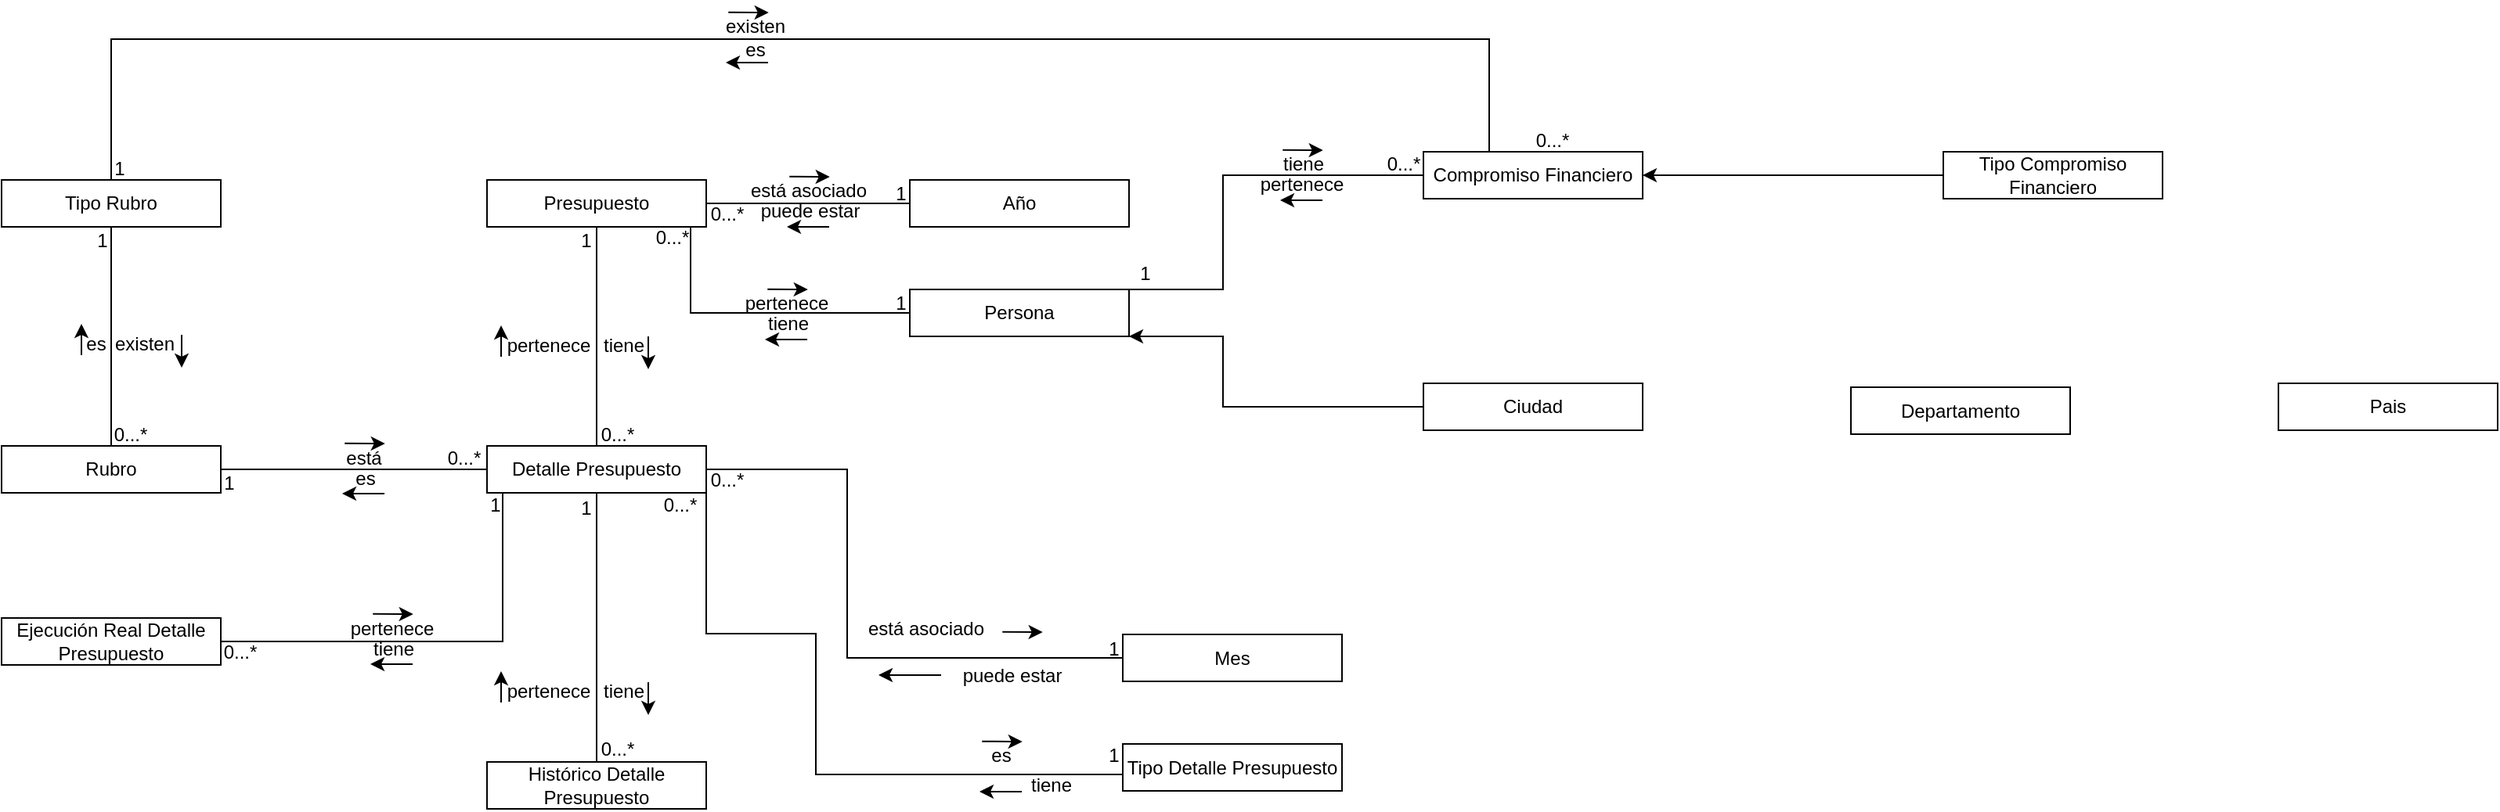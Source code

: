 <mxfile version="20.2.3" type="github">
  <diagram id="MNEVqM8WVslb68oxvZDy" name="Página-1">
    <mxGraphModel dx="827" dy="1621" grid="1" gridSize="10" guides="1" tooltips="1" connect="1" arrows="1" fold="1" page="1" pageScale="1" pageWidth="827" pageHeight="1169" math="0" shadow="0">
      <root>
        <mxCell id="0" />
        <mxCell id="1" parent="0" />
        <mxCell id="2lPSIoi1rSfMS32b6wZL-1" value="Tipo Rubro" style="rounded=0;whiteSpace=wrap;html=1;" parent="1" vertex="1">
          <mxGeometry x="60" y="40" width="140" height="30" as="geometry" />
        </mxCell>
        <mxCell id="2lPSIoi1rSfMS32b6wZL-4" style="edgeStyle=orthogonalEdgeStyle;rounded=0;orthogonalLoop=1;jettySize=auto;html=1;entryX=0.5;entryY=1;entryDx=0;entryDy=0;endArrow=none;endFill=0;" parent="1" source="2lPSIoi1rSfMS32b6wZL-2" target="2lPSIoi1rSfMS32b6wZL-1" edge="1">
          <mxGeometry relative="1" as="geometry" />
        </mxCell>
        <mxCell id="2lPSIoi1rSfMS32b6wZL-14" style="edgeStyle=orthogonalEdgeStyle;rounded=0;orthogonalLoop=1;jettySize=auto;html=1;entryX=0;entryY=0.5;entryDx=0;entryDy=0;endArrow=none;endFill=0;" parent="1" source="2lPSIoi1rSfMS32b6wZL-2" target="2lPSIoi1rSfMS32b6wZL-13" edge="1">
          <mxGeometry relative="1" as="geometry" />
        </mxCell>
        <mxCell id="2lPSIoi1rSfMS32b6wZL-2" value="Rubro" style="rounded=0;whiteSpace=wrap;html=1;" parent="1" vertex="1">
          <mxGeometry x="60" y="210" width="140" height="30" as="geometry" />
        </mxCell>
        <mxCell id="2lPSIoi1rSfMS32b6wZL-5" value="es" style="text;html=1;align=center;verticalAlign=middle;resizable=0;points=[];autosize=1;strokeColor=none;fillColor=none;" parent="1" vertex="1">
          <mxGeometry x="100" y="130" width="40" height="30" as="geometry" />
        </mxCell>
        <mxCell id="2lPSIoi1rSfMS32b6wZL-7" value="" style="endArrow=classic;html=1;rounded=0;" parent="1" edge="1">
          <mxGeometry width="50" height="50" relative="1" as="geometry">
            <mxPoint x="111" y="152" as="sourcePoint" />
            <mxPoint x="111" y="132" as="targetPoint" />
          </mxGeometry>
        </mxCell>
        <mxCell id="2lPSIoi1rSfMS32b6wZL-9" value="existen" style="text;html=1;align=center;verticalAlign=middle;resizable=0;points=[];autosize=1;strokeColor=none;fillColor=none;" parent="1" vertex="1">
          <mxGeometry x="121" y="130" width="60" height="30" as="geometry" />
        </mxCell>
        <mxCell id="2lPSIoi1rSfMS32b6wZL-10" value="" style="endArrow=classic;html=1;rounded=0;" parent="1" edge="1">
          <mxGeometry width="50" height="50" relative="1" as="geometry">
            <mxPoint x="175" y="139" as="sourcePoint" />
            <mxPoint x="175" y="160" as="targetPoint" />
          </mxGeometry>
        </mxCell>
        <mxCell id="2lPSIoi1rSfMS32b6wZL-11" value="1" style="text;html=1;align=center;verticalAlign=middle;resizable=0;points=[];autosize=1;strokeColor=none;fillColor=none;" parent="1" vertex="1">
          <mxGeometry x="109" y="64" width="30" height="30" as="geometry" />
        </mxCell>
        <mxCell id="2lPSIoi1rSfMS32b6wZL-12" value="0...*" style="text;html=1;align=center;verticalAlign=middle;resizable=0;points=[];autosize=1;strokeColor=none;fillColor=none;" parent="1" vertex="1">
          <mxGeometry x="122" y="188" width="40" height="30" as="geometry" />
        </mxCell>
        <mxCell id="2lPSIoi1rSfMS32b6wZL-16" style="edgeStyle=orthogonalEdgeStyle;rounded=0;orthogonalLoop=1;jettySize=auto;html=1;entryX=0.5;entryY=1;entryDx=0;entryDy=0;endArrow=none;endFill=0;" parent="1" source="2lPSIoi1rSfMS32b6wZL-13" target="2lPSIoi1rSfMS32b6wZL-15" edge="1">
          <mxGeometry relative="1" as="geometry" />
        </mxCell>
        <mxCell id="2lPSIoi1rSfMS32b6wZL-23" style="edgeStyle=orthogonalEdgeStyle;rounded=0;orthogonalLoop=1;jettySize=auto;html=1;entryX=0;entryY=0.5;entryDx=0;entryDy=0;endArrow=none;endFill=0;" parent="1" source="2lPSIoi1rSfMS32b6wZL-13" target="2lPSIoi1rSfMS32b6wZL-19" edge="1">
          <mxGeometry relative="1" as="geometry">
            <Array as="points">
              <mxPoint x="600" y="225" />
              <mxPoint x="600" y="346" />
            </Array>
          </mxGeometry>
        </mxCell>
        <mxCell id="2lPSIoi1rSfMS32b6wZL-24" style="edgeStyle=orthogonalEdgeStyle;rounded=0;orthogonalLoop=1;jettySize=auto;html=1;entryX=0;entryY=0.5;entryDx=0;entryDy=0;endArrow=none;endFill=0;" parent="1" source="2lPSIoi1rSfMS32b6wZL-13" target="2lPSIoi1rSfMS32b6wZL-20" edge="1">
          <mxGeometry relative="1" as="geometry">
            <Array as="points">
              <mxPoint x="510" y="330" />
              <mxPoint x="580" y="330" />
              <mxPoint x="580" y="420" />
              <mxPoint x="776" y="420" />
            </Array>
          </mxGeometry>
        </mxCell>
        <mxCell id="2lPSIoi1rSfMS32b6wZL-13" value="Detalle Presupuesto" style="rounded=0;whiteSpace=wrap;html=1;" parent="1" vertex="1">
          <mxGeometry x="370" y="210" width="140" height="30" as="geometry" />
        </mxCell>
        <mxCell id="2lPSIoi1rSfMS32b6wZL-21" style="edgeStyle=orthogonalEdgeStyle;rounded=0;orthogonalLoop=1;jettySize=auto;html=1;entryX=0;entryY=0.5;entryDx=0;entryDy=0;endArrow=none;endFill=0;" parent="1" source="2lPSIoi1rSfMS32b6wZL-15" target="2lPSIoi1rSfMS32b6wZL-17" edge="1">
          <mxGeometry relative="1" as="geometry" />
        </mxCell>
        <mxCell id="2lPSIoi1rSfMS32b6wZL-22" style="edgeStyle=orthogonalEdgeStyle;rounded=0;orthogonalLoop=1;jettySize=auto;html=1;entryX=0;entryY=0.5;entryDx=0;entryDy=0;endArrow=none;endFill=0;" parent="1" source="2lPSIoi1rSfMS32b6wZL-15" target="2lPSIoi1rSfMS32b6wZL-18" edge="1">
          <mxGeometry relative="1" as="geometry">
            <Array as="points">
              <mxPoint x="500" y="125" />
            </Array>
          </mxGeometry>
        </mxCell>
        <mxCell id="2lPSIoi1rSfMS32b6wZL-15" value="Presupuesto" style="rounded=0;whiteSpace=wrap;html=1;" parent="1" vertex="1">
          <mxGeometry x="370" y="40" width="140" height="30" as="geometry" />
        </mxCell>
        <mxCell id="2lPSIoi1rSfMS32b6wZL-17" value="Año" style="rounded=0;whiteSpace=wrap;html=1;" parent="1" vertex="1">
          <mxGeometry x="640" y="40" width="140" height="30" as="geometry" />
        </mxCell>
        <mxCell id="psqMIcBCDNhLzuuul9lC-12" style="edgeStyle=orthogonalEdgeStyle;rounded=0;orthogonalLoop=1;jettySize=auto;html=1;entryX=0;entryY=0.5;entryDx=0;entryDy=0;endArrow=none;endFill=0;startArrow=none;" parent="1" target="psqMIcBCDNhLzuuul9lC-9" edge="1">
          <mxGeometry relative="1" as="geometry">
            <mxPoint x="770" y="110" as="sourcePoint" />
            <Array as="points">
              <mxPoint x="840" y="110" />
              <mxPoint x="840" y="37" />
            </Array>
          </mxGeometry>
        </mxCell>
        <mxCell id="2lPSIoi1rSfMS32b6wZL-18" value="Persona" style="rounded=0;whiteSpace=wrap;html=1;" parent="1" vertex="1">
          <mxGeometry x="640" y="110" width="140" height="30" as="geometry" />
        </mxCell>
        <mxCell id="2lPSIoi1rSfMS32b6wZL-19" value="Mes" style="rounded=0;whiteSpace=wrap;html=1;" parent="1" vertex="1">
          <mxGeometry x="776" y="330.5" width="140" height="30" as="geometry" />
        </mxCell>
        <mxCell id="2lPSIoi1rSfMS32b6wZL-20" value="Tipo Detalle Presupuesto" style="rounded=0;whiteSpace=wrap;html=1;" parent="1" vertex="1">
          <mxGeometry x="776" y="400.5" width="140" height="30" as="geometry" />
        </mxCell>
        <mxCell id="2lPSIoi1rSfMS32b6wZL-26" style="edgeStyle=orthogonalEdgeStyle;rounded=0;orthogonalLoop=1;jettySize=auto;html=1;entryX=0.25;entryY=1;entryDx=0;entryDy=0;endArrow=none;endFill=0;" parent="1" source="2lPSIoi1rSfMS32b6wZL-25" target="2lPSIoi1rSfMS32b6wZL-13" edge="1">
          <mxGeometry relative="1" as="geometry">
            <Array as="points">
              <mxPoint x="380" y="335" />
              <mxPoint x="380" y="240" />
            </Array>
          </mxGeometry>
        </mxCell>
        <mxCell id="2lPSIoi1rSfMS32b6wZL-25" value="Ejecución Real Detalle Presupuesto" style="rounded=0;whiteSpace=wrap;html=1;" parent="1" vertex="1">
          <mxGeometry x="60" y="320" width="140" height="30" as="geometry" />
        </mxCell>
        <mxCell id="2lPSIoi1rSfMS32b6wZL-27" value="pertenece" style="text;html=1;align=center;verticalAlign=middle;resizable=0;points=[];autosize=1;strokeColor=none;fillColor=none;" parent="1" vertex="1">
          <mxGeometry x="369" y="131" width="80" height="30" as="geometry" />
        </mxCell>
        <mxCell id="2lPSIoi1rSfMS32b6wZL-28" value="" style="endArrow=classic;html=1;rounded=0;" parent="1" edge="1">
          <mxGeometry width="50" height="50" relative="1" as="geometry">
            <mxPoint x="379.0" y="153" as="sourcePoint" />
            <mxPoint x="379.0" y="133" as="targetPoint" />
          </mxGeometry>
        </mxCell>
        <mxCell id="2lPSIoi1rSfMS32b6wZL-29" value="tiene" style="text;html=1;align=center;verticalAlign=middle;resizable=0;points=[];autosize=1;strokeColor=none;fillColor=none;" parent="1" vertex="1">
          <mxGeometry x="432" y="131" width="50" height="30" as="geometry" />
        </mxCell>
        <mxCell id="2lPSIoi1rSfMS32b6wZL-30" value="" style="endArrow=classic;html=1;rounded=0;" parent="1" edge="1">
          <mxGeometry width="50" height="50" relative="1" as="geometry">
            <mxPoint x="473" y="140" as="sourcePoint" />
            <mxPoint x="473" y="161" as="targetPoint" />
          </mxGeometry>
        </mxCell>
        <mxCell id="2lPSIoi1rSfMS32b6wZL-31" value="0...*" style="text;html=1;align=center;verticalAlign=middle;resizable=0;points=[];autosize=1;strokeColor=none;fillColor=none;" parent="1" vertex="1">
          <mxGeometry x="433" y="188" width="40" height="30" as="geometry" />
        </mxCell>
        <mxCell id="2lPSIoi1rSfMS32b6wZL-33" value="1" style="text;html=1;align=center;verticalAlign=middle;resizable=0;points=[];autosize=1;strokeColor=none;fillColor=none;" parent="1" vertex="1">
          <mxGeometry x="418" y="64" width="30" height="30" as="geometry" />
        </mxCell>
        <mxCell id="2lPSIoi1rSfMS32b6wZL-34" value="está asociado" style="text;html=1;align=center;verticalAlign=middle;resizable=0;points=[];autosize=1;strokeColor=none;fillColor=none;" parent="1" vertex="1">
          <mxGeometry x="525" y="32" width="100" height="30" as="geometry" />
        </mxCell>
        <mxCell id="2lPSIoi1rSfMS32b6wZL-35" value="puede estar" style="text;html=1;align=center;verticalAlign=middle;resizable=0;points=[];autosize=1;strokeColor=none;fillColor=none;" parent="1" vertex="1">
          <mxGeometry x="531" y="45" width="90" height="30" as="geometry" />
        </mxCell>
        <mxCell id="2lPSIoi1rSfMS32b6wZL-36" value="1" style="text;html=1;align=center;verticalAlign=middle;resizable=0;points=[];autosize=1;strokeColor=none;fillColor=none;" parent="1" vertex="1">
          <mxGeometry x="619" y="34" width="30" height="30" as="geometry" />
        </mxCell>
        <mxCell id="2lPSIoi1rSfMS32b6wZL-37" value="0...*" style="text;html=1;align=center;verticalAlign=middle;resizable=0;points=[];autosize=1;strokeColor=none;fillColor=none;" parent="1" vertex="1">
          <mxGeometry x="503" y="47" width="40" height="30" as="geometry" />
        </mxCell>
        <mxCell id="2lPSIoi1rSfMS32b6wZL-39" value="" style="endArrow=classic;html=1;rounded=0;" parent="1" edge="1">
          <mxGeometry width="50" height="50" relative="1" as="geometry">
            <mxPoint x="588.5" y="70" as="sourcePoint" />
            <mxPoint x="561.5" y="70" as="targetPoint" />
          </mxGeometry>
        </mxCell>
        <mxCell id="2lPSIoi1rSfMS32b6wZL-41" value="" style="endArrow=classic;html=1;rounded=0;" parent="1" edge="1">
          <mxGeometry width="50" height="50" relative="1" as="geometry">
            <mxPoint x="563.13" y="37.87" as="sourcePoint" />
            <mxPoint x="588.88" y="38" as="targetPoint" />
          </mxGeometry>
        </mxCell>
        <mxCell id="2lPSIoi1rSfMS32b6wZL-51" value="pertenece" style="text;html=1;align=center;verticalAlign=middle;resizable=0;points=[];autosize=1;strokeColor=none;fillColor=none;" parent="1" vertex="1">
          <mxGeometry x="521" y="104" width="80" height="30" as="geometry" />
        </mxCell>
        <mxCell id="2lPSIoi1rSfMS32b6wZL-52" value="tiene" style="text;html=1;align=center;verticalAlign=middle;resizable=0;points=[];autosize=1;strokeColor=none;fillColor=none;" parent="1" vertex="1">
          <mxGeometry x="537" y="117" width="50" height="30" as="geometry" />
        </mxCell>
        <mxCell id="2lPSIoi1rSfMS32b6wZL-53" value="" style="endArrow=classic;html=1;rounded=0;" parent="1" edge="1">
          <mxGeometry width="50" height="50" relative="1" as="geometry">
            <mxPoint x="574.5" y="142" as="sourcePoint" />
            <mxPoint x="547.5" y="142" as="targetPoint" />
          </mxGeometry>
        </mxCell>
        <mxCell id="2lPSIoi1rSfMS32b6wZL-54" value="" style="endArrow=classic;html=1;rounded=0;" parent="1" edge="1">
          <mxGeometry width="50" height="50" relative="1" as="geometry">
            <mxPoint x="549.13" y="109.87" as="sourcePoint" />
            <mxPoint x="574.88" y="110" as="targetPoint" />
          </mxGeometry>
        </mxCell>
        <mxCell id="2lPSIoi1rSfMS32b6wZL-55" value="1" style="text;html=1;align=center;verticalAlign=middle;resizable=0;points=[];autosize=1;strokeColor=none;fillColor=none;" parent="1" vertex="1">
          <mxGeometry x="619" y="104" width="30" height="30" as="geometry" />
        </mxCell>
        <mxCell id="2lPSIoi1rSfMS32b6wZL-56" value="0...*" style="text;html=1;align=center;verticalAlign=middle;resizable=0;points=[];autosize=1;strokeColor=none;fillColor=none;" parent="1" vertex="1">
          <mxGeometry x="468" y="62" width="40" height="30" as="geometry" />
        </mxCell>
        <mxCell id="2lPSIoi1rSfMS32b6wZL-61" value="está asociado" style="text;html=1;align=center;verticalAlign=middle;resizable=0;points=[];autosize=1;strokeColor=none;fillColor=none;" parent="1" vertex="1">
          <mxGeometry x="600" y="311.5" width="100" height="30" as="geometry" />
        </mxCell>
        <mxCell id="wEkHFJbUf485L3iCD3ys-9" style="edgeStyle=orthogonalEdgeStyle;rounded=0;orthogonalLoop=1;jettySize=auto;html=1;" edge="1" parent="1" source="2lPSIoi1rSfMS32b6wZL-62">
          <mxGeometry relative="1" as="geometry">
            <mxPoint x="620" y="356.5" as="targetPoint" />
          </mxGeometry>
        </mxCell>
        <mxCell id="2lPSIoi1rSfMS32b6wZL-62" value="puede estar" style="text;html=1;align=center;verticalAlign=middle;resizable=0;points=[];autosize=1;strokeColor=none;fillColor=none;" parent="1" vertex="1">
          <mxGeometry x="660" y="341.5" width="90" height="30" as="geometry" />
        </mxCell>
        <mxCell id="2lPSIoi1rSfMS32b6wZL-64" value="" style="endArrow=classic;html=1;rounded=0;" parent="1" edge="1">
          <mxGeometry width="50" height="50" relative="1" as="geometry">
            <mxPoint x="699.13" y="328.87" as="sourcePoint" />
            <mxPoint x="724.88" y="329" as="targetPoint" />
          </mxGeometry>
        </mxCell>
        <mxCell id="2lPSIoi1rSfMS32b6wZL-65" value="1" style="text;html=1;align=center;verticalAlign=middle;resizable=0;points=[];autosize=1;strokeColor=none;fillColor=none;" parent="1" vertex="1">
          <mxGeometry x="755" y="324.5" width="30" height="30" as="geometry" />
        </mxCell>
        <mxCell id="2lPSIoi1rSfMS32b6wZL-66" value="0...*" style="text;html=1;align=center;verticalAlign=middle;resizable=0;points=[];autosize=1;strokeColor=none;fillColor=none;" parent="1" vertex="1">
          <mxGeometry x="503" y="217" width="40" height="30" as="geometry" />
        </mxCell>
        <mxCell id="2lPSIoi1rSfMS32b6wZL-70" value="es" style="text;html=1;align=center;verticalAlign=middle;resizable=0;points=[];autosize=1;strokeColor=none;fillColor=none;" parent="1" vertex="1">
          <mxGeometry x="678" y="393" width="40" height="30" as="geometry" />
        </mxCell>
        <mxCell id="2lPSIoi1rSfMS32b6wZL-71" value="tiene" style="text;html=1;align=center;verticalAlign=middle;resizable=0;points=[];autosize=1;strokeColor=none;fillColor=none;" parent="1" vertex="1">
          <mxGeometry x="705" y="412" width="50" height="30" as="geometry" />
        </mxCell>
        <mxCell id="2lPSIoi1rSfMS32b6wZL-72" value="" style="endArrow=classic;html=1;rounded=0;" parent="1" edge="1">
          <mxGeometry width="50" height="50" relative="1" as="geometry">
            <mxPoint x="711.5" y="431" as="sourcePoint" />
            <mxPoint x="684.5" y="431" as="targetPoint" />
          </mxGeometry>
        </mxCell>
        <mxCell id="2lPSIoi1rSfMS32b6wZL-73" value="" style="endArrow=classic;html=1;rounded=0;" parent="1" edge="1">
          <mxGeometry width="50" height="50" relative="1" as="geometry">
            <mxPoint x="686.13" y="398.87" as="sourcePoint" />
            <mxPoint x="711.88" y="399" as="targetPoint" />
          </mxGeometry>
        </mxCell>
        <mxCell id="2lPSIoi1rSfMS32b6wZL-74" value="1" style="text;html=1;align=center;verticalAlign=middle;resizable=0;points=[];autosize=1;strokeColor=none;fillColor=none;" parent="1" vertex="1">
          <mxGeometry x="755" y="393" width="30" height="30" as="geometry" />
        </mxCell>
        <mxCell id="2lPSIoi1rSfMS32b6wZL-75" value="0...*" style="text;html=1;align=center;verticalAlign=middle;resizable=0;points=[];autosize=1;strokeColor=none;fillColor=none;" parent="1" vertex="1">
          <mxGeometry x="473" y="232.5" width="40" height="30" as="geometry" />
        </mxCell>
        <mxCell id="2lPSIoi1rSfMS32b6wZL-76" value="pertenece" style="text;html=1;align=center;verticalAlign=middle;resizable=0;points=[];autosize=1;strokeColor=none;fillColor=none;" parent="1" vertex="1">
          <mxGeometry x="269" y="311.5" width="80" height="30" as="geometry" />
        </mxCell>
        <mxCell id="2lPSIoi1rSfMS32b6wZL-77" value="tiene" style="text;html=1;align=center;verticalAlign=middle;resizable=0;points=[];autosize=1;strokeColor=none;fillColor=none;" parent="1" vertex="1">
          <mxGeometry x="285" y="324.5" width="50" height="30" as="geometry" />
        </mxCell>
        <mxCell id="2lPSIoi1rSfMS32b6wZL-78" value="" style="endArrow=classic;html=1;rounded=0;" parent="1" edge="1">
          <mxGeometry width="50" height="50" relative="1" as="geometry">
            <mxPoint x="322.5" y="349.5" as="sourcePoint" />
            <mxPoint x="295.5" y="349.5" as="targetPoint" />
          </mxGeometry>
        </mxCell>
        <mxCell id="2lPSIoi1rSfMS32b6wZL-79" value="" style="endArrow=classic;html=1;rounded=0;" parent="1" edge="1">
          <mxGeometry width="50" height="50" relative="1" as="geometry">
            <mxPoint x="297.13" y="317.37" as="sourcePoint" />
            <mxPoint x="322.88" y="317.5" as="targetPoint" />
          </mxGeometry>
        </mxCell>
        <mxCell id="2lPSIoi1rSfMS32b6wZL-80" value="0...*" style="text;html=1;align=center;verticalAlign=middle;resizable=0;points=[];autosize=1;strokeColor=none;fillColor=none;" parent="1" vertex="1">
          <mxGeometry x="192" y="326.5" width="40" height="30" as="geometry" />
        </mxCell>
        <mxCell id="2lPSIoi1rSfMS32b6wZL-81" value="1" style="text;html=1;align=center;verticalAlign=middle;resizable=0;points=[];autosize=1;strokeColor=none;fillColor=none;" parent="1" vertex="1">
          <mxGeometry x="360" y="232.5" width="30" height="30" as="geometry" />
        </mxCell>
        <mxCell id="2lPSIoi1rSfMS32b6wZL-82" value="está" style="text;html=1;align=center;verticalAlign=middle;resizable=0;points=[];autosize=1;strokeColor=none;fillColor=none;" parent="1" vertex="1">
          <mxGeometry x="266" y="202.5" width="50" height="30" as="geometry" />
        </mxCell>
        <mxCell id="2lPSIoi1rSfMS32b6wZL-83" value="es" style="text;html=1;align=center;verticalAlign=middle;resizable=0;points=[];autosize=1;strokeColor=none;fillColor=none;" parent="1" vertex="1">
          <mxGeometry x="272" y="215.5" width="40" height="30" as="geometry" />
        </mxCell>
        <mxCell id="2lPSIoi1rSfMS32b6wZL-84" value="" style="endArrow=classic;html=1;rounded=0;" parent="1" edge="1">
          <mxGeometry width="50" height="50" relative="1" as="geometry">
            <mxPoint x="304.5" y="240.5" as="sourcePoint" />
            <mxPoint x="277.5" y="240.5" as="targetPoint" />
          </mxGeometry>
        </mxCell>
        <mxCell id="2lPSIoi1rSfMS32b6wZL-85" value="" style="endArrow=classic;html=1;rounded=0;" parent="1" edge="1">
          <mxGeometry width="50" height="50" relative="1" as="geometry">
            <mxPoint x="279.13" y="208.37" as="sourcePoint" />
            <mxPoint x="304.88" y="208.5" as="targetPoint" />
          </mxGeometry>
        </mxCell>
        <mxCell id="2lPSIoi1rSfMS32b6wZL-86" value="0...*" style="text;html=1;align=center;verticalAlign=middle;resizable=0;points=[];autosize=1;strokeColor=none;fillColor=none;" parent="1" vertex="1">
          <mxGeometry x="335" y="202.5" width="40" height="30" as="geometry" />
        </mxCell>
        <mxCell id="2lPSIoi1rSfMS32b6wZL-87" value="1" style="text;html=1;align=center;verticalAlign=middle;resizable=0;points=[];autosize=1;strokeColor=none;fillColor=none;" parent="1" vertex="1">
          <mxGeometry x="190" y="219" width="30" height="30" as="geometry" />
        </mxCell>
        <mxCell id="psqMIcBCDNhLzuuul9lC-2" style="edgeStyle=orthogonalEdgeStyle;rounded=0;orthogonalLoop=1;jettySize=auto;html=1;endArrow=none;endFill=0;" parent="1" source="psqMIcBCDNhLzuuul9lC-1" target="2lPSIoi1rSfMS32b6wZL-13" edge="1">
          <mxGeometry relative="1" as="geometry" />
        </mxCell>
        <mxCell id="psqMIcBCDNhLzuuul9lC-1" value="Histórico Detalle Presupuesto" style="rounded=0;whiteSpace=wrap;html=1;" parent="1" vertex="1">
          <mxGeometry x="370" y="412" width="140" height="30" as="geometry" />
        </mxCell>
        <mxCell id="psqMIcBCDNhLzuuul9lC-3" value="pertenece" style="text;html=1;align=center;verticalAlign=middle;resizable=0;points=[];autosize=1;strokeColor=none;fillColor=none;" parent="1" vertex="1">
          <mxGeometry x="369" y="352" width="80" height="30" as="geometry" />
        </mxCell>
        <mxCell id="psqMIcBCDNhLzuuul9lC-4" value="" style="endArrow=classic;html=1;rounded=0;" parent="1" edge="1">
          <mxGeometry width="50" height="50" relative="1" as="geometry">
            <mxPoint x="379" y="374" as="sourcePoint" />
            <mxPoint x="379" y="354" as="targetPoint" />
          </mxGeometry>
        </mxCell>
        <mxCell id="psqMIcBCDNhLzuuul9lC-5" value="tiene" style="text;html=1;align=center;verticalAlign=middle;resizable=0;points=[];autosize=1;strokeColor=none;fillColor=none;" parent="1" vertex="1">
          <mxGeometry x="432" y="352" width="50" height="30" as="geometry" />
        </mxCell>
        <mxCell id="psqMIcBCDNhLzuuul9lC-6" value="" style="endArrow=classic;html=1;rounded=0;" parent="1" edge="1">
          <mxGeometry width="50" height="50" relative="1" as="geometry">
            <mxPoint x="473" y="361" as="sourcePoint" />
            <mxPoint x="473" y="382" as="targetPoint" />
          </mxGeometry>
        </mxCell>
        <mxCell id="psqMIcBCDNhLzuuul9lC-7" value="1" style="text;html=1;align=center;verticalAlign=middle;resizable=0;points=[];autosize=1;strokeColor=none;fillColor=none;" parent="1" vertex="1">
          <mxGeometry x="418" y="235" width="30" height="30" as="geometry" />
        </mxCell>
        <mxCell id="psqMIcBCDNhLzuuul9lC-8" value="0...*" style="text;html=1;align=center;verticalAlign=middle;resizable=0;points=[];autosize=1;strokeColor=none;fillColor=none;" parent="1" vertex="1">
          <mxGeometry x="433" y="389" width="40" height="30" as="geometry" />
        </mxCell>
        <mxCell id="psqMIcBCDNhLzuuul9lC-11" style="edgeStyle=orthogonalEdgeStyle;rounded=0;orthogonalLoop=1;jettySize=auto;html=1;entryX=0.5;entryY=0;entryDx=0;entryDy=0;endArrow=none;endFill=0;" parent="1" source="psqMIcBCDNhLzuuul9lC-9" target="2lPSIoi1rSfMS32b6wZL-1" edge="1">
          <mxGeometry relative="1" as="geometry">
            <Array as="points">
              <mxPoint x="1010" y="-50" />
              <mxPoint x="130" y="-50" />
            </Array>
          </mxGeometry>
        </mxCell>
        <mxCell id="psqMIcBCDNhLzuuul9lC-9" value="Compromiso Financiero" style="rounded=0;whiteSpace=wrap;html=1;" parent="1" vertex="1">
          <mxGeometry x="968" y="22" width="140" height="30" as="geometry" />
        </mxCell>
        <mxCell id="psqMIcBCDNhLzuuul9lC-16" value="pertenece" style="text;html=1;align=center;verticalAlign=middle;resizable=0;points=[];autosize=1;strokeColor=none;fillColor=none;" parent="1" vertex="1">
          <mxGeometry x="850" y="28" width="80" height="30" as="geometry" />
        </mxCell>
        <mxCell id="psqMIcBCDNhLzuuul9lC-17" value="tiene" style="text;html=1;align=center;verticalAlign=middle;resizable=0;points=[];autosize=1;strokeColor=none;fillColor=none;" parent="1" vertex="1">
          <mxGeometry x="866" y="15" width="50" height="30" as="geometry" />
        </mxCell>
        <mxCell id="psqMIcBCDNhLzuuul9lC-18" value="" style="endArrow=classic;html=1;rounded=0;" parent="1" edge="1">
          <mxGeometry width="50" height="50" relative="1" as="geometry">
            <mxPoint x="903.5" y="53" as="sourcePoint" />
            <mxPoint x="876.5" y="53" as="targetPoint" />
          </mxGeometry>
        </mxCell>
        <mxCell id="psqMIcBCDNhLzuuul9lC-19" value="" style="endArrow=classic;html=1;rounded=0;" parent="1" edge="1">
          <mxGeometry width="50" height="50" relative="1" as="geometry">
            <mxPoint x="878.13" y="20.87" as="sourcePoint" />
            <mxPoint x="903.88" y="21" as="targetPoint" />
          </mxGeometry>
        </mxCell>
        <mxCell id="psqMIcBCDNhLzuuul9lC-21" value="0...*" style="text;html=1;align=center;verticalAlign=middle;resizable=0;points=[];autosize=1;strokeColor=none;fillColor=none;" parent="1" vertex="1">
          <mxGeometry x="935" y="15" width="40" height="30" as="geometry" />
        </mxCell>
        <mxCell id="psqMIcBCDNhLzuuul9lC-22" value="es" style="text;html=1;align=center;verticalAlign=middle;resizable=0;points=[];autosize=1;strokeColor=none;fillColor=none;" parent="1" vertex="1">
          <mxGeometry x="521" y="-58" width="40" height="30" as="geometry" />
        </mxCell>
        <mxCell id="psqMIcBCDNhLzuuul9lC-23" value="existen" style="text;html=1;align=center;verticalAlign=middle;resizable=0;points=[];autosize=1;strokeColor=none;fillColor=none;" parent="1" vertex="1">
          <mxGeometry x="511" y="-73" width="60" height="30" as="geometry" />
        </mxCell>
        <mxCell id="psqMIcBCDNhLzuuul9lC-33" value="" style="endArrow=classic;html=1;rounded=0;" parent="1" edge="1">
          <mxGeometry width="50" height="50" relative="1" as="geometry">
            <mxPoint x="549.5" y="-35" as="sourcePoint" />
            <mxPoint x="522.5" y="-35" as="targetPoint" />
          </mxGeometry>
        </mxCell>
        <mxCell id="psqMIcBCDNhLzuuul9lC-34" value="" style="endArrow=classic;html=1;rounded=0;" parent="1" edge="1">
          <mxGeometry width="50" height="50" relative="1" as="geometry">
            <mxPoint x="524.13" y="-67.13" as="sourcePoint" />
            <mxPoint x="549.88" y="-67" as="targetPoint" />
          </mxGeometry>
        </mxCell>
        <mxCell id="psqMIcBCDNhLzuuul9lC-35" value="0...*" style="text;html=1;align=center;verticalAlign=middle;resizable=0;points=[];autosize=1;strokeColor=none;fillColor=none;" parent="1" vertex="1">
          <mxGeometry x="1030" width="40" height="30" as="geometry" />
        </mxCell>
        <mxCell id="psqMIcBCDNhLzuuul9lC-36" value="1" style="text;html=1;align=center;verticalAlign=middle;resizable=0;points=[];autosize=1;strokeColor=none;fillColor=none;" parent="1" vertex="1">
          <mxGeometry x="120" y="18" width="30" height="30" as="geometry" />
        </mxCell>
        <mxCell id="wEkHFJbUf485L3iCD3ys-7" style="edgeStyle=orthogonalEdgeStyle;rounded=0;orthogonalLoop=1;jettySize=auto;html=1;entryX=1;entryY=1;entryDx=0;entryDy=0;" edge="1" parent="1" source="wEkHFJbUf485L3iCD3ys-2" target="2lPSIoi1rSfMS32b6wZL-18">
          <mxGeometry relative="1" as="geometry">
            <Array as="points">
              <mxPoint x="840" y="185" />
              <mxPoint x="840" y="140" />
            </Array>
          </mxGeometry>
        </mxCell>
        <mxCell id="wEkHFJbUf485L3iCD3ys-2" value="Ciudad" style="rounded=0;whiteSpace=wrap;html=1;" vertex="1" parent="1">
          <mxGeometry x="968" y="170" width="140" height="30" as="geometry" />
        </mxCell>
        <mxCell id="wEkHFJbUf485L3iCD3ys-3" value="Departamento" style="rounded=0;whiteSpace=wrap;html=1;" vertex="1" parent="1">
          <mxGeometry x="1241" y="172.5" width="140" height="30" as="geometry" />
        </mxCell>
        <mxCell id="wEkHFJbUf485L3iCD3ys-4" value="Pais" style="rounded=0;whiteSpace=wrap;html=1;" vertex="1" parent="1">
          <mxGeometry x="1514" y="170" width="140" height="30" as="geometry" />
        </mxCell>
        <mxCell id="wEkHFJbUf485L3iCD3ys-6" style="edgeStyle=orthogonalEdgeStyle;rounded=0;orthogonalLoop=1;jettySize=auto;html=1;entryX=1;entryY=0.5;entryDx=0;entryDy=0;" edge="1" parent="1" source="wEkHFJbUf485L3iCD3ys-5" target="psqMIcBCDNhLzuuul9lC-9">
          <mxGeometry relative="1" as="geometry" />
        </mxCell>
        <mxCell id="wEkHFJbUf485L3iCD3ys-5" value="Tipo Compromiso Financiero&lt;br&gt;" style="rounded=0;whiteSpace=wrap;html=1;" vertex="1" parent="1">
          <mxGeometry x="1300" y="22" width="140" height="30" as="geometry" />
        </mxCell>
        <mxCell id="wEkHFJbUf485L3iCD3ys-8" value="1" style="text;html=1;align=center;verticalAlign=middle;resizable=0;points=[];autosize=1;strokeColor=none;fillColor=none;" vertex="1" parent="1">
          <mxGeometry x="775" y="85" width="30" height="30" as="geometry" />
        </mxCell>
      </root>
    </mxGraphModel>
  </diagram>
</mxfile>
